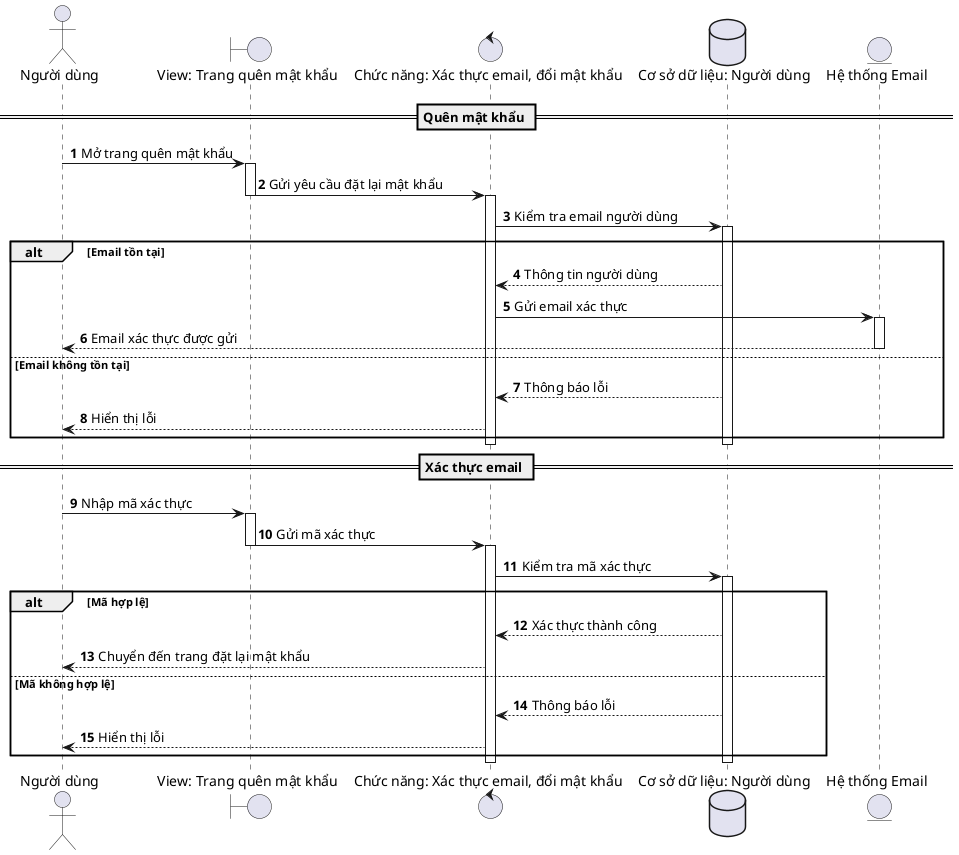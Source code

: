 @startuml
autonumber
actor N as "Người dùng"
boundary V as "View: Trang quên mật khẩu"
control C as "Chức năng: Xác thực email, đổi mật khẩu"
database U as "Cơ sở dữ liệu: Người dùng"
entity E as "Hệ thống Email"

== Quên mật khẩu ==
N -> V : Mở trang quên mật khẩu
activate V
V -> C : Gửi yêu cầu đặt lại mật khẩu
deactivate V
activate C
C -> U : Kiểm tra email người dùng
activate U
alt Email tồn tại
  U --> C : Thông tin người dùng
  C -> E : Gửi email xác thực
  activate E
  E --> N : Email xác thực được gửi
  deactivate E
else Email không tồn tại
  U --> C : Thông báo lỗi
  C --> N : Hiển thị lỗi
end
deactivate U
deactivate C

== Xác thực email ==
N -> V : Nhập mã xác thực
activate V
V -> C : Gửi mã xác thực
deactivate V
activate C
C -> U : Kiểm tra mã xác thực
activate U
alt Mã hợp lệ
  U --> C : Xác thực thành công
  C --> N : Chuyển đến trang đặt lại mật khẩu
else Mã không hợp lệ
  U --> C : Thông báo lỗi
  C --> N : Hiển thị lỗi
end
deactivate U
deactivate C
@enduml